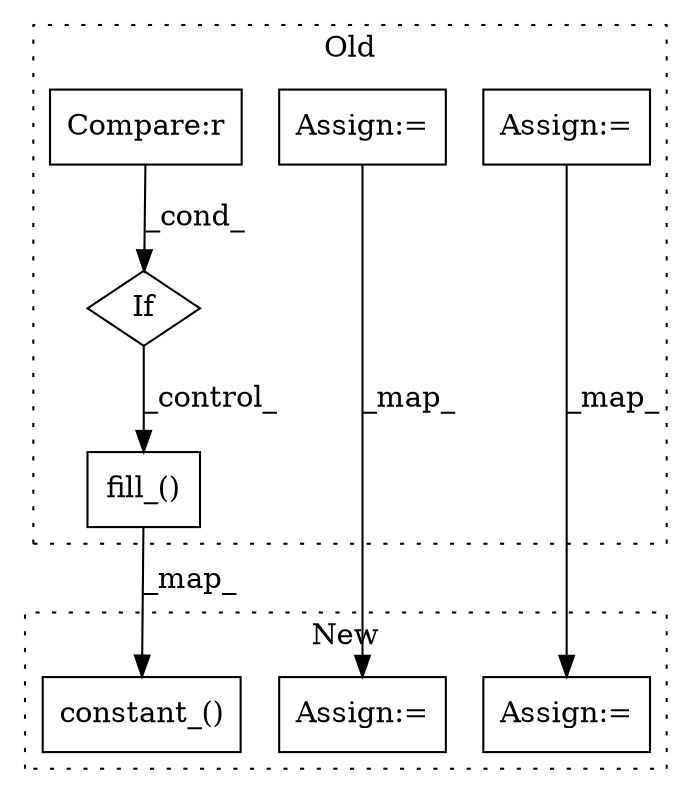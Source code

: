 digraph G {
subgraph cluster0 {
1 [label="fill_()" a="75" s="5912,5931" l="18,1" shape="box"];
3 [label="If" a="96" s="5869" l="3" shape="diamond"];
4 [label="Compare:r" a="40" s="5872" l="18" shape="box"];
6 [label="Assign:=" a="68" s="5845" l="4" shape="box"];
7 [label="Assign:=" a="68" s="5633" l="4" shape="box"];
label = "Old";
style="dotted";
}
subgraph cluster1 {
2 [label="constant_()" a="75" s="5371,5398" l="18,1" shape="box"];
5 [label="Assign:=" a="68" s="5429" l="4" shape="box"];
8 [label="Assign:=" a="68" s="5561" l="4" shape="box"];
label = "New";
style="dotted";
}
1 -> 2 [label="_map_"];
3 -> 1 [label="_control_"];
4 -> 3 [label="_cond_"];
6 -> 5 [label="_map_"];
7 -> 8 [label="_map_"];
}